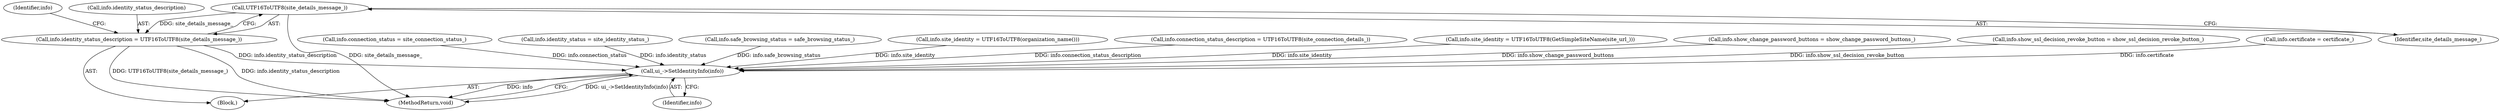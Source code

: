 digraph "1_Chrome_7cde8513c12a6e8ec5d1d1eb1cfd078d9adad3ef_3@del" {
"1000152" [label="(Call,UTF16ToUTF8(site_details_message_))"];
"1000148" [label="(Call,info.identity_status_description = UTF16ToUTF8(site_details_message_))"];
"1000169" [label="(Call,ui_->SetIdentityInfo(info))"];
"1000169" [label="(Call,ui_->SetIdentityInfo(info))"];
"1000156" [label="(Identifier,info)"];
"1000132" [label="(Call,info.connection_status_description = UTF16ToUTF8(site_connection_details_))"];
"1000148" [label="(Call,info.identity_status_description = UTF16ToUTF8(site_details_message_))"];
"1000170" [label="(Identifier,info)"];
"1000120" [label="(Call,info.site_identity = UTF16ToUTF8(GetSimpleSiteName(site_url_)))"];
"1000152" [label="(Call,UTF16ToUTF8(site_details_message_))"];
"1000149" [label="(Call,info.identity_status_description)"];
"1000164" [label="(Call,info.show_change_password_buttons = show_change_password_buttons_)"];
"1000159" [label="(Call,info.show_ssl_decision_revoke_button = show_ssl_decision_revoke_button_)"];
"1000171" [label="(MethodReturn,void)"];
"1000154" [label="(Call,info.certificate = certificate_)"];
"1000127" [label="(Call,info.connection_status = site_connection_status_)"];
"1000101" [label="(Block,)"];
"1000138" [label="(Call,info.identity_status = site_identity_status_)"];
"1000143" [label="(Call,info.safe_browsing_status = safe_browsing_status_)"];
"1000153" [label="(Identifier,site_details_message_)"];
"1000113" [label="(Call,info.site_identity = UTF16ToUTF8(organization_name()))"];
"1000152" -> "1000148"  [label="AST: "];
"1000152" -> "1000153"  [label="CFG: "];
"1000153" -> "1000152"  [label="AST: "];
"1000148" -> "1000152"  [label="CFG: "];
"1000152" -> "1000171"  [label="DDG: site_details_message_"];
"1000152" -> "1000148"  [label="DDG: site_details_message_"];
"1000148" -> "1000101"  [label="AST: "];
"1000149" -> "1000148"  [label="AST: "];
"1000156" -> "1000148"  [label="CFG: "];
"1000148" -> "1000171"  [label="DDG: UTF16ToUTF8(site_details_message_)"];
"1000148" -> "1000171"  [label="DDG: info.identity_status_description"];
"1000148" -> "1000169"  [label="DDG: info.identity_status_description"];
"1000169" -> "1000101"  [label="AST: "];
"1000169" -> "1000170"  [label="CFG: "];
"1000170" -> "1000169"  [label="AST: "];
"1000171" -> "1000169"  [label="CFG: "];
"1000169" -> "1000171"  [label="DDG: ui_->SetIdentityInfo(info)"];
"1000169" -> "1000171"  [label="DDG: info"];
"1000138" -> "1000169"  [label="DDG: info.identity_status"];
"1000120" -> "1000169"  [label="DDG: info.site_identity"];
"1000132" -> "1000169"  [label="DDG: info.connection_status_description"];
"1000127" -> "1000169"  [label="DDG: info.connection_status"];
"1000164" -> "1000169"  [label="DDG: info.show_change_password_buttons"];
"1000113" -> "1000169"  [label="DDG: info.site_identity"];
"1000159" -> "1000169"  [label="DDG: info.show_ssl_decision_revoke_button"];
"1000154" -> "1000169"  [label="DDG: info.certificate"];
"1000143" -> "1000169"  [label="DDG: info.safe_browsing_status"];
}
